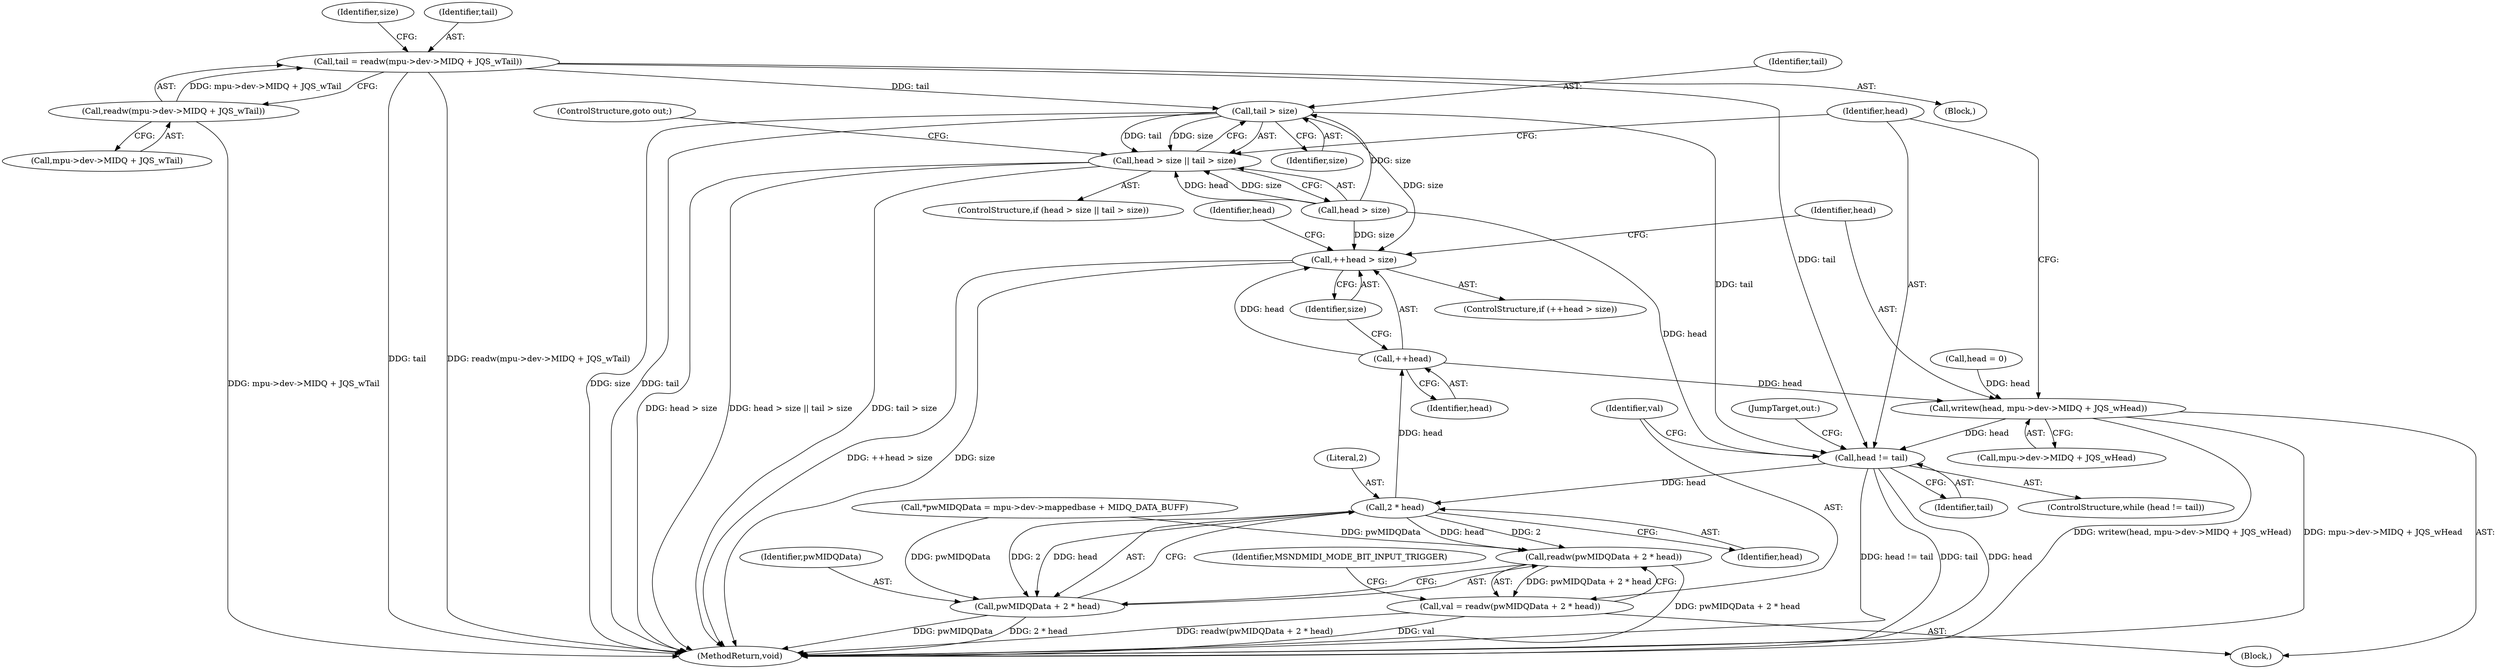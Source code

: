 digraph "0_linux_20e2b791796bd68816fa115f12be5320de2b8021@API" {
"1000137" [label="(Call,tail = readw(mpu->dev->MIDQ + JQS_wTail))"];
"1000139" [label="(Call,readw(mpu->dev->MIDQ + JQS_wTail))"];
"1000162" [label="(Call,tail > size)"];
"1000158" [label="(Call,head > size || tail > size)"];
"1000167" [label="(Call,head != tail)"];
"1000177" [label="(Call,2 * head)"];
"1000174" [label="(Call,readw(pwMIDQData + 2 * head))"];
"1000172" [label="(Call,val = readw(pwMIDQData + 2 * head))"];
"1000175" [label="(Call,pwMIDQData + 2 * head)"];
"1000196" [label="(Call,++head)"];
"1000195" [label="(Call,++head > size)"];
"1000202" [label="(Call,writew(head, mpu->dev->MIDQ + JQS_wHead))"];
"1000165" [label="(ControlStructure,goto out;)"];
"1000140" [label="(Call,mpu->dev->MIDQ + JQS_wTail)"];
"1000197" [label="(Identifier,head)"];
"1000177" [label="(Call,2 * head)"];
"1000172" [label="(Call,val = readw(pwMIDQData + 2 * head))"];
"1000164" [label="(Identifier,size)"];
"1000139" [label="(Call,readw(mpu->dev->MIDQ + JQS_wTail))"];
"1000176" [label="(Identifier,pwMIDQData)"];
"1000195" [label="(Call,++head > size)"];
"1000169" [label="(Identifier,tail)"];
"1000174" [label="(Call,readw(pwMIDQData + 2 * head))"];
"1000179" [label="(Identifier,head)"];
"1000170" [label="(Block,)"];
"1000200" [label="(Identifier,head)"];
"1000194" [label="(ControlStructure,if (++head > size))"];
"1000218" [label="(MethodReturn,void)"];
"1000148" [label="(Identifier,size)"];
"1000166" [label="(ControlStructure,while (head != tail))"];
"1000173" [label="(Identifier,val)"];
"1000158" [label="(Call,head > size || tail > size)"];
"1000198" [label="(Identifier,size)"];
"1000203" [label="(Identifier,head)"];
"1000109" [label="(Call,*pwMIDQData = mpu->dev->mappedbase + MIDQ_DATA_BUFF)"];
"1000178" [label="(Literal,2)"];
"1000199" [label="(Call,head = 0)"];
"1000138" [label="(Identifier,tail)"];
"1000137" [label="(Call,tail = readw(mpu->dev->MIDQ + JQS_wTail))"];
"1000167" [label="(Call,head != tail)"];
"1000162" [label="(Call,tail > size)"];
"1000202" [label="(Call,writew(head, mpu->dev->MIDQ + JQS_wHead))"];
"1000102" [label="(Block,)"];
"1000204" [label="(Call,mpu->dev->MIDQ + JQS_wHead)"];
"1000157" [label="(ControlStructure,if (head > size || tail > size))"];
"1000196" [label="(Call,++head)"];
"1000175" [label="(Call,pwMIDQData + 2 * head)"];
"1000159" [label="(Call,head > size)"];
"1000168" [label="(Identifier,head)"];
"1000182" [label="(Identifier,MSNDMIDI_MODE_BIT_INPUT_TRIGGER)"];
"1000211" [label="(JumpTarget,out:)"];
"1000163" [label="(Identifier,tail)"];
"1000137" -> "1000102"  [label="AST: "];
"1000137" -> "1000139"  [label="CFG: "];
"1000138" -> "1000137"  [label="AST: "];
"1000139" -> "1000137"  [label="AST: "];
"1000148" -> "1000137"  [label="CFG: "];
"1000137" -> "1000218"  [label="DDG: readw(mpu->dev->MIDQ + JQS_wTail)"];
"1000137" -> "1000218"  [label="DDG: tail"];
"1000139" -> "1000137"  [label="DDG: mpu->dev->MIDQ + JQS_wTail"];
"1000137" -> "1000162"  [label="DDG: tail"];
"1000137" -> "1000167"  [label="DDG: tail"];
"1000139" -> "1000140"  [label="CFG: "];
"1000140" -> "1000139"  [label="AST: "];
"1000139" -> "1000218"  [label="DDG: mpu->dev->MIDQ + JQS_wTail"];
"1000162" -> "1000158"  [label="AST: "];
"1000162" -> "1000164"  [label="CFG: "];
"1000163" -> "1000162"  [label="AST: "];
"1000164" -> "1000162"  [label="AST: "];
"1000158" -> "1000162"  [label="CFG: "];
"1000162" -> "1000218"  [label="DDG: size"];
"1000162" -> "1000218"  [label="DDG: tail"];
"1000162" -> "1000158"  [label="DDG: tail"];
"1000162" -> "1000158"  [label="DDG: size"];
"1000159" -> "1000162"  [label="DDG: size"];
"1000162" -> "1000167"  [label="DDG: tail"];
"1000162" -> "1000195"  [label="DDG: size"];
"1000158" -> "1000157"  [label="AST: "];
"1000158" -> "1000159"  [label="CFG: "];
"1000159" -> "1000158"  [label="AST: "];
"1000165" -> "1000158"  [label="CFG: "];
"1000168" -> "1000158"  [label="CFG: "];
"1000158" -> "1000218"  [label="DDG: head > size"];
"1000158" -> "1000218"  [label="DDG: head > size || tail > size"];
"1000158" -> "1000218"  [label="DDG: tail > size"];
"1000159" -> "1000158"  [label="DDG: head"];
"1000159" -> "1000158"  [label="DDG: size"];
"1000167" -> "1000166"  [label="AST: "];
"1000167" -> "1000169"  [label="CFG: "];
"1000168" -> "1000167"  [label="AST: "];
"1000169" -> "1000167"  [label="AST: "];
"1000173" -> "1000167"  [label="CFG: "];
"1000211" -> "1000167"  [label="CFG: "];
"1000167" -> "1000218"  [label="DDG: tail"];
"1000167" -> "1000218"  [label="DDG: head"];
"1000167" -> "1000218"  [label="DDG: head != tail"];
"1000159" -> "1000167"  [label="DDG: head"];
"1000202" -> "1000167"  [label="DDG: head"];
"1000167" -> "1000177"  [label="DDG: head"];
"1000177" -> "1000175"  [label="AST: "];
"1000177" -> "1000179"  [label="CFG: "];
"1000178" -> "1000177"  [label="AST: "];
"1000179" -> "1000177"  [label="AST: "];
"1000175" -> "1000177"  [label="CFG: "];
"1000177" -> "1000174"  [label="DDG: 2"];
"1000177" -> "1000174"  [label="DDG: head"];
"1000177" -> "1000175"  [label="DDG: 2"];
"1000177" -> "1000175"  [label="DDG: head"];
"1000177" -> "1000196"  [label="DDG: head"];
"1000174" -> "1000172"  [label="AST: "];
"1000174" -> "1000175"  [label="CFG: "];
"1000175" -> "1000174"  [label="AST: "];
"1000172" -> "1000174"  [label="CFG: "];
"1000174" -> "1000218"  [label="DDG: pwMIDQData + 2 * head"];
"1000174" -> "1000172"  [label="DDG: pwMIDQData + 2 * head"];
"1000109" -> "1000174"  [label="DDG: pwMIDQData"];
"1000172" -> "1000170"  [label="AST: "];
"1000173" -> "1000172"  [label="AST: "];
"1000182" -> "1000172"  [label="CFG: "];
"1000172" -> "1000218"  [label="DDG: val"];
"1000172" -> "1000218"  [label="DDG: readw(pwMIDQData + 2 * head)"];
"1000176" -> "1000175"  [label="AST: "];
"1000175" -> "1000218"  [label="DDG: pwMIDQData"];
"1000175" -> "1000218"  [label="DDG: 2 * head"];
"1000109" -> "1000175"  [label="DDG: pwMIDQData"];
"1000196" -> "1000195"  [label="AST: "];
"1000196" -> "1000197"  [label="CFG: "];
"1000197" -> "1000196"  [label="AST: "];
"1000198" -> "1000196"  [label="CFG: "];
"1000196" -> "1000195"  [label="DDG: head"];
"1000196" -> "1000202"  [label="DDG: head"];
"1000195" -> "1000194"  [label="AST: "];
"1000195" -> "1000198"  [label="CFG: "];
"1000198" -> "1000195"  [label="AST: "];
"1000200" -> "1000195"  [label="CFG: "];
"1000203" -> "1000195"  [label="CFG: "];
"1000195" -> "1000218"  [label="DDG: ++head > size"];
"1000195" -> "1000218"  [label="DDG: size"];
"1000159" -> "1000195"  [label="DDG: size"];
"1000202" -> "1000170"  [label="AST: "];
"1000202" -> "1000204"  [label="CFG: "];
"1000203" -> "1000202"  [label="AST: "];
"1000204" -> "1000202"  [label="AST: "];
"1000168" -> "1000202"  [label="CFG: "];
"1000202" -> "1000218"  [label="DDG: writew(head, mpu->dev->MIDQ + JQS_wHead)"];
"1000202" -> "1000218"  [label="DDG: mpu->dev->MIDQ + JQS_wHead"];
"1000199" -> "1000202"  [label="DDG: head"];
}

